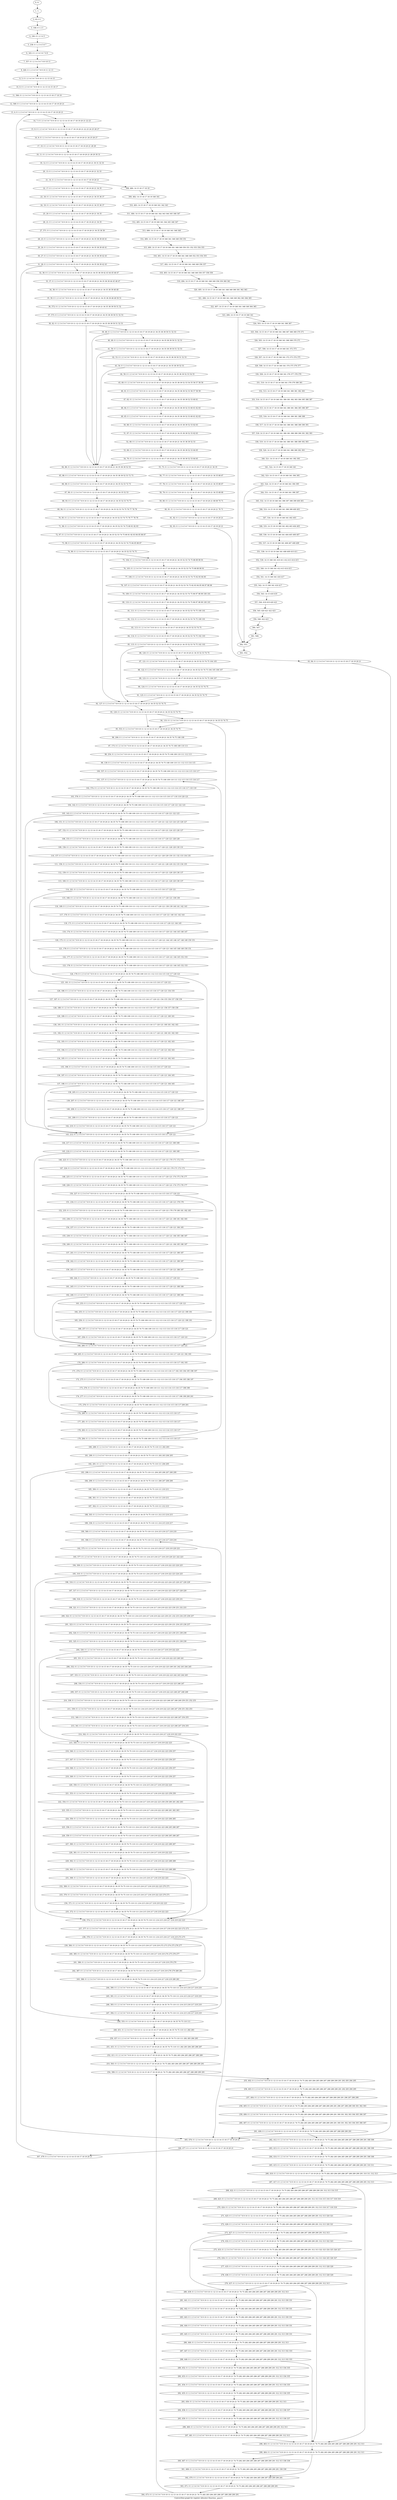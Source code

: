 digraph G {
graph [label="Control-flow-graph for register allocator (function _pass1)"]
0[label="0, 0: "];
1[label="1, 1: "];
2[label="2, 63: 0 1 "];
3[label="3, 108: 0 1 2 3 "];
4[label="4, 190: 0 1 2 3 4 5 "];
5[label="5, 238: 0 1 2 3 4 5 6 7 "];
6[label="6, 345: 0 1 2 3 4 5 6 7 8 9 "];
7[label="7, 357: 0 1 2 3 4 5 6 7 8 9 10 11 "];
8[label="8, 440: 0 1 2 3 4 5 6 7 8 9 10 11 12 13 "];
9[label="9, 5: 0 1 2 3 4 5 6 7 8 9 10 11 12 13 14 15 "];
10[label="10, 6: 0 1 2 3 4 5 6 7 8 9 10 11 12 13 14 15 16 17 "];
11[label="11, 566: 0 1 2 3 4 5 6 7 8 9 10 11 12 13 14 15 16 17 18 19 "];
12[label="12, 569: 0 1 2 3 4 5 6 7 8 9 10 11 12 13 14 15 16 17 18 19 20 21 "];
13[label="13, 4: 0 1 2 3 4 5 6 7 8 9 10 11 12 13 14 15 16 17 18 19 20 21 "];
14[label="14, 7: 0 1 2 3 4 5 6 7 8 9 10 11 12 13 14 15 16 17 18 19 20 21 22 23 "];
15[label="15, 8: 0 1 2 3 4 5 6 7 8 9 10 11 12 13 14 15 16 17 18 19 20 21 22 23 24 25 26 27 "];
16[label="16, 9: 0 1 2 3 4 5 6 7 8 9 10 11 12 13 14 15 16 17 18 19 20 21 24 25 26 27 "];
17[label="17, 10: 0 1 2 3 4 5 6 7 8 9 10 11 12 13 14 15 16 17 18 19 20 21 28 29 "];
18[label="18, 11: 0 1 2 3 4 5 6 7 8 9 10 11 12 13 14 15 16 17 18 19 20 21 28 29 30 31 "];
19[label="19, 12: 0 1 2 3 4 5 6 7 8 9 10 11 12 13 14 15 16 17 18 19 20 21 30 31 32 33 "];
20[label="20, 13: 0 1 2 3 4 5 6 7 8 9 10 11 12 13 14 15 16 17 18 19 20 21 32 33 "];
21[label="21, 14: 0 1 2 3 4 5 6 7 8 9 10 11 12 13 14 15 16 17 18 19 20 21 "];
22[label="22, 17: 0 1 2 3 4 5 6 7 8 9 10 11 12 13 14 15 16 17 18 19 20 21 34 35 "];
23[label="23, 18: 0 1 2 3 4 5 6 7 8 9 10 11 12 13 14 15 16 17 18 19 20 21 34 35 36 37 "];
24[label="24, 19: 0 1 2 3 4 5 6 7 8 9 10 11 12 13 14 15 16 17 18 19 20 21 34 35 36 37 "];
25[label="25, 20: 0 1 2 3 4 5 6 7 8 9 10 11 12 13 14 15 16 17 18 19 20 21 34 35 "];
26[label="26, 21: 0 1 2 3 4 5 6 7 8 9 10 11 12 13 14 15 16 17 18 19 20 21 34 35 "];
27[label="27, 571: 0 1 2 3 4 5 6 7 8 9 10 11 12 13 14 15 16 17 18 19 20 21 34 35 38 39 "];
28[label="28, 23: 0 1 2 3 4 5 6 7 8 9 10 11 12 13 14 15 16 17 18 19 20 21 34 35 38 39 40 41 "];
29[label="29, 24: 0 1 2 3 4 5 6 7 8 9 10 11 12 13 14 15 16 17 18 19 20 21 34 35 38 39 40 41 "];
30[label="30, 27: 0 1 2 3 4 5 6 7 8 9 10 11 12 13 14 15 16 17 18 19 20 21 34 35 38 39 42 43 "];
31[label="31, 28: 0 1 2 3 4 5 6 7 8 9 10 11 12 13 14 15 16 17 18 19 20 21 34 35 38 39 42 43 "];
32[label="32, 36: 0 1 2 3 4 5 6 7 8 9 10 11 12 13 14 15 16 17 18 19 20 21 34 35 38 39 42 43 44 45 46 47 "];
33[label="33, 37: 0 1 2 3 4 5 6 7 8 9 10 11 12 13 14 15 16 17 18 19 20 21 34 35 38 39 44 45 46 47 "];
34[label="34, 38: 0 1 2 3 4 5 6 7 8 9 10 11 12 13 14 15 16 17 18 19 20 21 34 35 38 39 48 49 "];
35[label="35, 39: 0 1 2 3 4 5 6 7 8 9 10 11 12 13 14 15 16 17 18 19 20 21 34 35 38 39 48 49 50 51 "];
36[label="36, 572: 0 1 2 3 4 5 6 7 8 9 10 11 12 13 14 15 16 17 18 19 20 21 34 35 38 39 50 51 52 "];
37[label="37, 573: 0 1 2 3 4 5 6 7 8 9 10 11 12 13 14 15 16 17 18 19 20 21 34 35 38 39 50 51 52 53 "];
38[label="38, 42: 0 1 2 3 4 5 6 7 8 9 10 11 12 13 14 15 16 17 18 19 20 21 34 35 38 39 50 51 52 53 "];
39[label="39, 46: 0 1 2 3 4 5 6 7 8 9 10 11 12 13 14 15 16 17 18 19 20 21 34 35 38 39 50 51 52 53 "];
40[label="40, 49: 0 1 2 3 4 5 6 7 8 9 10 11 12 13 14 15 16 17 18 19 20 21 34 35 38 39 50 51 52 53 "];
41[label="41, 50: 0 1 2 3 4 5 6 7 8 9 10 11 12 13 14 15 16 17 18 19 20 21 34 35 38 39 50 51 52 53 "];
42[label="42, 53: 0 1 2 3 4 5 6 7 8 9 10 11 12 13 14 15 16 17 18 19 20 21 34 35 38 39 50 51 52 53 "];
43[label="43, 54: 0 1 2 3 4 5 6 7 8 9 10 11 12 13 14 15 16 17 18 19 20 21 34 35 38 39 52 53 "];
44[label="44, 59: 0 1 2 3 4 5 6 7 8 9 10 11 12 13 14 15 16 17 18 19 20 21 34 35 38 39 52 53 54 55 "];
45[label="45, 60: 0 1 2 3 4 5 6 7 8 9 10 11 12 13 14 15 16 17 18 19 20 21 34 35 38 39 52 53 54 55 56 57 58 59 "];
46[label="46, 61: 0 1 2 3 4 5 6 7 8 9 10 11 12 13 14 15 16 17 18 19 20 21 34 35 38 39 52 53 56 57 58 59 "];
47[label="47, 62: 0 1 2 3 4 5 6 7 8 9 10 11 12 13 14 15 16 17 18 19 20 21 34 35 38 39 52 53 60 61 "];
48[label="48, 64: 0 1 2 3 4 5 6 7 8 9 10 11 12 13 14 15 16 17 18 19 20 21 34 35 38 39 52 53 60 61 62 63 "];
49[label="49, 65: 0 1 2 3 4 5 6 7 8 9 10 11 12 13 14 15 16 17 18 19 20 21 34 35 38 39 52 53 60 61 62 63 "];
50[label="50, 66: 0 1 2 3 4 5 6 7 8 9 10 11 12 13 14 15 16 17 18 19 20 21 34 35 38 39 52 53 62 63 "];
51[label="51, 67: 0 1 2 3 4 5 6 7 8 9 10 11 12 13 14 15 16 17 18 19 20 21 34 35 38 39 52 53 62 63 "];
52[label="52, 68: 0 1 2 3 4 5 6 7 8 9 10 11 12 13 14 15 16 17 18 19 20 21 34 35 38 39 52 53 "];
53[label="53, 69: 0 1 2 3 4 5 6 7 8 9 10 11 12 13 14 15 16 17 18 19 20 21 34 35 38 39 52 53 64 65 "];
54[label="54, 70: 0 1 2 3 4 5 6 7 8 9 10 11 12 13 14 15 16 17 18 19 20 21 34 35 38 39 52 53 64 65 "];
55[label="55, 75: 0 1 2 3 4 5 6 7 8 9 10 11 12 13 14 15 16 17 18 19 20 21 34 35 "];
56[label="56, 77: 0 1 2 3 4 5 6 7 8 9 10 11 12 13 14 15 16 17 18 19 20 21 34 35 66 67 "];
57[label="57, 78: 0 1 2 3 4 5 6 7 8 9 10 11 12 13 14 15 16 17 18 19 20 21 34 35 66 67 "];
58[label="58, 79: 0 1 2 3 4 5 6 7 8 9 10 11 12 13 14 15 16 17 18 19 20 21 34 35 68 69 "];
59[label="59, 80: 0 1 2 3 4 5 6 7 8 9 10 11 12 13 14 15 16 17 18 19 20 21 68 69 70 71 "];
60[label="60, 81: 0 1 2 3 4 5 6 7 8 9 10 11 12 13 14 15 16 17 18 19 20 21 70 71 "];
61[label="61, 82: 0 1 2 3 4 5 6 7 8 9 10 11 12 13 14 15 16 17 18 19 20 21 "];
62[label="62, 83: 0 1 2 3 4 5 6 7 8 9 10 11 12 13 14 15 16 17 18 19 20 21 "];
63[label="63, 84: 0 1 2 3 4 5 6 7 8 9 10 11 12 13 14 15 16 17 18 19 20 21 "];
64[label="64, 86: 0 1 2 3 4 5 6 7 8 9 10 11 12 13 14 15 16 17 18 19 20 21 34 35 38 39 52 53 "];
65[label="65, 88: 0 1 2 3 4 5 6 7 8 9 10 11 12 13 14 15 16 17 18 19 20 21 34 35 38 39 52 53 72 73 "];
66[label="66, 89: 0 1 2 3 4 5 6 7 8 9 10 11 12 13 14 15 16 17 18 19 20 21 34 35 52 53 72 73 "];
67[label="67, 90: 0 1 2 3 4 5 6 7 8 9 10 11 12 13 14 15 16 17 18 19 20 21 34 35 52 53 "];
68[label="68, 93: 0 1 2 3 4 5 6 7 8 9 10 11 12 13 14 15 16 17 18 19 20 21 34 35 52 53 74 75 "];
69[label="69, 94: 0 1 2 3 4 5 6 7 8 9 10 11 12 13 14 15 16 17 18 19 20 21 34 35 52 53 74 75 76 77 78 79 "];
70[label="70, 95: 0 1 2 3 4 5 6 7 8 9 10 11 12 13 14 15 16 17 18 19 20 21 34 35 52 53 74 75 76 77 78 79 "];
71[label="71, 96: 0 1 2 3 4 5 6 7 8 9 10 11 12 13 14 15 16 17 18 19 20 21 34 35 52 53 74 75 80 81 82 83 "];
72[label="72, 97: 0 1 2 3 4 5 6 7 8 9 10 11 12 13 14 15 16 17 18 19 20 21 34 35 52 53 74 75 80 81 82 83 84 85 86 87 "];
73[label="73, 98: 0 1 2 3 4 5 6 7 8 9 10 11 12 13 14 15 16 17 18 19 20 21 34 35 52 53 74 75 84 85 86 87 "];
74[label="74, 99: 0 1 2 3 4 5 6 7 8 9 10 11 12 13 14 15 16 17 18 19 20 21 34 35 52 53 74 75 "];
75[label="75, 104: 0 1 2 3 4 5 6 7 8 9 10 11 12 13 14 15 16 17 18 19 20 21 34 35 52 53 74 75 88 89 90 91 "];
76[label="76, 105: 0 1 2 3 4 5 6 7 8 9 10 11 12 13 14 15 16 17 18 19 20 21 34 35 52 53 74 75 88 89 90 91 "];
77[label="77, 106: 0 1 2 3 4 5 6 7 8 9 10 11 12 13 14 15 16 17 18 19 20 21 34 35 52 53 74 75 92 93 94 95 "];
78[label="78, 107: 0 1 2 3 4 5 6 7 8 9 10 11 12 13 14 15 16 17 18 19 20 21 34 35 52 53 74 75 92 93 94 95 96 97 98 99 "];
79[label="79, 109: 0 1 2 3 4 5 6 7 8 9 10 11 12 13 14 15 16 17 18 19 20 21 34 35 52 53 74 75 96 97 98 99 100 101 "];
80[label="80, 110: 0 1 2 3 4 5 6 7 8 9 10 11 12 13 14 15 16 17 18 19 20 21 34 35 52 53 74 75 96 97 98 99 100 101 "];
81[label="81, 111: 0 1 2 3 4 5 6 7 8 9 10 11 12 13 14 15 16 17 18 19 20 21 34 35 52 53 74 75 100 101 "];
82[label="82, 112: 0 1 2 3 4 5 6 7 8 9 10 11 12 13 14 15 16 17 18 19 20 21 34 35 52 53 74 75 100 101 "];
83[label="83, 113: 0 1 2 3 4 5 6 7 8 9 10 11 12 13 14 15 16 17 18 19 20 21 34 35 52 53 74 75 "];
84[label="84, 114: 0 1 2 3 4 5 6 7 8 9 10 11 12 13 14 15 16 17 18 19 20 21 34 35 52 53 74 75 102 103 "];
85[label="85, 115: 0 1 2 3 4 5 6 7 8 9 10 11 12 13 14 15 16 17 18 19 20 21 34 35 52 53 74 75 102 103 "];
86[label="86, 120: 0 1 2 3 4 5 6 7 8 9 10 11 12 13 14 15 16 17 18 19 20 21 34 35 52 53 74 75 "];
87[label="87, 121: 0 1 2 3 4 5 6 7 8 9 10 11 12 13 14 15 16 17 18 19 20 21 34 35 52 53 74 75 104 105 "];
88[label="88, 122: 0 1 2 3 4 5 6 7 8 9 10 11 12 13 14 15 16 17 18 19 20 21 34 35 52 53 74 75 104 105 106 107 "];
89[label="89, 123: 0 1 2 3 4 5 6 7 8 9 10 11 12 13 14 15 16 17 18 19 20 21 34 35 52 53 74 75 106 107 "];
90[label="90, 124: 0 1 2 3 4 5 6 7 8 9 10 11 12 13 14 15 16 17 18 19 20 21 34 35 52 53 74 75 "];
91[label="91, 125: 0 1 2 3 4 5 6 7 8 9 10 11 12 13 14 15 16 17 18 19 20 21 34 35 52 53 74 75 "];
92[label="92, 127: 0 1 2 3 4 5 6 7 8 9 10 11 12 13 14 15 16 17 18 19 20 21 34 35 52 53 74 75 "];
93[label="93, 129: 0 1 2 3 4 5 6 7 8 9 10 11 12 13 14 15 16 17 18 19 20 21 34 35 52 53 74 75 "];
94[label="94, 133: 0 1 2 3 4 5 6 7 8 9 10 11 12 13 14 15 16 17 18 19 20 21 34 35 53 74 75 "];
95[label="95, 553: 0 1 2 3 4 5 6 7 8 9 10 11 12 13 14 15 16 17 18 19 20 21 34 35 74 75 "];
96[label="96, 206: 0 1 2 3 4 5 6 7 8 9 10 11 12 13 14 15 16 17 18 19 20 21 34 35 74 75 108 109 "];
97[label="97, 173: 0 1 2 3 4 5 6 7 8 9 10 11 12 13 14 15 16 17 18 19 20 21 34 35 74 75 108 109 110 111 "];
98[label="98, 254: 0 1 2 3 4 5 6 7 8 9 10 11 12 13 14 15 16 17 18 19 20 21 34 35 74 75 108 109 110 111 112 113 "];
99[label="99, 139: 0 1 2 3 4 5 6 7 8 9 10 11 12 13 14 15 16 17 18 19 20 21 34 35 74 75 108 109 110 111 112 113 114 115 "];
100[label="100, 557: 0 1 2 3 4 5 6 7 8 9 10 11 12 13 14 15 16 17 18 19 20 21 34 35 74 75 108 109 110 111 112 113 114 115 116 117 "];
101[label="101, 137: 0 1 2 3 4 5 6 7 8 9 10 11 12 13 14 15 16 17 18 19 20 21 34 35 74 75 108 109 110 111 112 113 114 115 116 117 "];
102[label="102, 574: 0 1 2 3 4 5 6 7 8 9 10 11 12 13 14 15 16 17 18 19 20 21 34 35 74 75 108 109 110 111 112 113 114 115 116 117 118 119 "];
103[label="103, 576: 0 1 2 3 4 5 6 7 8 9 10 11 12 13 14 15 16 17 18 19 20 21 34 35 74 75 108 109 110 111 112 113 114 115 116 117 118 119 120 121 "];
104[label="104, 142: 0 1 2 3 4 5 6 7 8 9 10 11 12 13 14 15 16 17 18 19 20 21 34 35 74 75 108 109 110 111 112 113 114 115 116 117 120 121 122 123 "];
105[label="105, 143: 0 1 2 3 4 5 6 7 8 9 10 11 12 13 14 15 16 17 18 19 20 21 34 35 74 75 108 109 110 111 112 113 114 115 116 117 120 121 122 123 "];
106[label="106, 151: 0 1 2 3 4 5 6 7 8 9 10 11 12 13 14 15 16 17 18 19 20 21 34 35 74 75 108 109 110 111 112 113 114 115 116 117 120 121 122 123 124 125 126 127 "];
107[label="107, 152: 0 1 2 3 4 5 6 7 8 9 10 11 12 13 14 15 16 17 18 19 20 21 34 35 74 75 108 109 110 111 112 113 114 115 116 117 120 121 124 125 126 127 "];
108[label="108, 153: 0 1 2 3 4 5 6 7 8 9 10 11 12 13 14 15 16 17 18 19 20 21 34 35 74 75 108 109 110 111 112 113 114 115 116 117 120 121 128 129 "];
109[label="109, 156: 0 1 2 3 4 5 6 7 8 9 10 11 12 13 14 15 16 17 18 19 20 21 34 35 74 75 108 109 110 111 112 113 114 115 116 117 120 121 128 129 130 131 "];
110[label="110, 157: 0 1 2 3 4 5 6 7 8 9 10 11 12 13 14 15 16 17 18 19 20 21 34 35 74 75 108 109 110 111 112 113 114 115 116 117 120 121 128 129 130 131 132 133 134 135 "];
111[label="111, 158: 0 1 2 3 4 5 6 7 8 9 10 11 12 13 14 15 16 17 18 19 20 21 34 35 74 75 108 109 110 111 112 113 114 115 116 117 120 121 128 129 132 133 134 135 "];
112[label="112, 159: 0 1 2 3 4 5 6 7 8 9 10 11 12 13 14 15 16 17 18 19 20 21 34 35 74 75 108 109 110 111 112 113 114 115 116 117 120 121 128 129 136 137 "];
113[label="113, 160: 0 1 2 3 4 5 6 7 8 9 10 11 12 13 14 15 16 17 18 19 20 21 34 35 74 75 108 109 110 111 112 113 114 115 116 117 120 121 128 129 136 137 "];
114[label="114, 161: 0 1 2 3 4 5 6 7 8 9 10 11 12 13 14 15 16 17 18 19 20 21 34 35 74 75 108 109 110 111 112 113 114 115 116 117 120 121 "];
115[label="115, 168: 0 1 2 3 4 5 6 7 8 9 10 11 12 13 14 15 16 17 18 19 20 21 34 35 74 75 108 109 110 111 112 113 114 115 116 117 120 121 138 139 "];
116[label="116, 169: 0 1 2 3 4 5 6 7 8 9 10 11 12 13 14 15 16 17 18 19 20 21 34 35 74 75 108 109 110 111 112 113 114 115 116 117 120 121 138 139 140 141 142 143 "];
117[label="117, 170: 0 1 2 3 4 5 6 7 8 9 10 11 12 13 14 15 16 17 18 19 20 21 34 35 74 75 108 109 110 111 112 113 114 115 116 117 120 121 140 141 142 143 "];
118[label="118, 171: 0 1 2 3 4 5 6 7 8 9 10 11 12 13 14 15 16 17 18 19 20 21 34 35 74 75 108 109 110 111 112 113 114 115 116 117 120 121 144 145 "];
119[label="119, 174: 0 1 2 3 4 5 6 7 8 9 10 11 12 13 14 15 16 17 18 19 20 21 34 35 74 75 108 109 110 111 112 113 114 115 116 117 120 121 144 145 146 147 "];
120[label="120, 175: 0 1 2 3 4 5 6 7 8 9 10 11 12 13 14 15 16 17 18 19 20 21 34 35 74 75 108 109 110 111 112 113 114 115 116 117 120 121 144 145 146 147 148 149 150 151 "];
121[label="121, 176: 0 1 2 3 4 5 6 7 8 9 10 11 12 13 14 15 16 17 18 19 20 21 34 35 74 75 108 109 110 111 112 113 114 115 116 117 120 121 144 145 148 149 150 151 "];
122[label="122, 177: 0 1 2 3 4 5 6 7 8 9 10 11 12 13 14 15 16 17 18 19 20 21 34 35 74 75 108 109 110 111 112 113 114 115 116 117 120 121 144 145 152 153 "];
123[label="123, 178: 0 1 2 3 4 5 6 7 8 9 10 11 12 13 14 15 16 17 18 19 20 21 34 35 74 75 108 109 110 111 112 113 114 115 116 117 120 121 144 145 152 153 "];
124[label="124, 179: 0 1 2 3 4 5 6 7 8 9 10 11 12 13 14 15 16 17 18 19 20 21 34 35 74 75 108 109 110 111 112 113 114 115 116 117 120 121 "];
125[label="125, 181: 0 1 2 3 4 5 6 7 8 9 10 11 12 13 14 15 16 17 18 19 20 21 34 35 74 75 108 109 110 111 112 113 114 115 116 117 120 121 "];
126[label="126, 186: 0 1 2 3 4 5 6 7 8 9 10 11 12 13 14 15 16 17 18 19 20 21 34 35 74 75 108 109 110 111 112 113 114 115 116 117 120 121 154 155 "];
127[label="127, 187: 0 1 2 3 4 5 6 7 8 9 10 11 12 13 14 15 16 17 18 19 20 21 34 35 74 75 108 109 110 111 112 113 114 115 116 117 120 121 154 155 156 157 158 159 "];
128[label="128, 188: 0 1 2 3 4 5 6 7 8 9 10 11 12 13 14 15 16 17 18 19 20 21 34 35 74 75 108 109 110 111 112 113 114 115 116 117 120 121 156 157 158 159 "];
129[label="129, 189: 0 1 2 3 4 5 6 7 8 9 10 11 12 13 14 15 16 17 18 19 20 21 34 35 74 75 108 109 110 111 112 113 114 115 116 117 120 121 160 161 "];
130[label="130, 191: 0 1 2 3 4 5 6 7 8 9 10 11 12 13 14 15 16 17 18 19 20 21 34 35 74 75 108 109 110 111 112 113 114 115 116 117 120 121 160 161 162 163 "];
131[label="131, 192: 0 1 2 3 4 5 6 7 8 9 10 11 12 13 14 15 16 17 18 19 20 21 34 35 74 75 108 109 110 111 112 113 114 115 116 117 120 121 160 161 162 163 "];
132[label="132, 193: 0 1 2 3 4 5 6 7 8 9 10 11 12 13 14 15 16 17 18 19 20 21 34 35 74 75 108 109 110 111 112 113 114 115 116 117 120 121 162 163 "];
133[label="133, 194: 0 1 2 3 4 5 6 7 8 9 10 11 12 13 14 15 16 17 18 19 20 21 34 35 74 75 108 109 110 111 112 113 114 115 116 117 120 121 162 163 "];
134[label="134, 195: 0 1 2 3 4 5 6 7 8 9 10 11 12 13 14 15 16 17 18 19 20 21 34 35 74 75 108 109 110 111 112 113 114 115 116 117 120 121 162 163 "];
135[label="135, 196: 0 1 2 3 4 5 6 7 8 9 10 11 12 13 14 15 16 17 18 19 20 21 34 35 74 75 108 109 110 111 112 113 114 115 116 117 120 121 "];
136[label="136, 197: 0 1 2 3 4 5 6 7 8 9 10 11 12 13 14 15 16 17 18 19 20 21 34 35 74 75 108 109 110 111 112 113 114 115 116 117 120 121 164 165 "];
137[label="137, 198: 0 1 2 3 4 5 6 7 8 9 10 11 12 13 14 15 16 17 18 19 20 21 34 35 74 75 108 109 110 111 112 113 114 115 116 117 120 121 164 165 "];
138[label="138, 205: 0 1 2 3 4 5 6 7 8 9 10 11 12 13 14 15 16 17 18 19 20 21 34 35 74 75 108 109 110 111 112 113 114 115 116 117 120 121 "];
139[label="139, 207: 0 1 2 3 4 5 6 7 8 9 10 11 12 13 14 15 16 17 18 19 20 21 34 35 74 75 108 109 110 111 112 113 114 115 116 117 120 121 166 167 "];
140[label="140, 208: 0 1 2 3 4 5 6 7 8 9 10 11 12 13 14 15 16 17 18 19 20 21 34 35 74 75 108 109 110 111 112 113 114 115 116 117 120 121 166 167 "];
141[label="141, 209: 0 1 2 3 4 5 6 7 8 9 10 11 12 13 14 15 16 17 18 19 20 21 34 35 74 75 108 109 110 111 112 113 114 115 116 117 120 121 "];
142[label="142, 210: 0 1 2 3 4 5 6 7 8 9 10 11 12 13 14 15 16 17 18 19 20 21 34 35 74 75 108 109 110 111 112 113 114 115 116 117 120 121 "];
143[label="143, 212: 0 1 2 3 4 5 6 7 8 9 10 11 12 13 14 15 16 17 18 19 20 21 34 35 74 75 108 109 110 111 112 113 114 115 116 117 120 121 "];
144[label="144, 217: 0 1 2 3 4 5 6 7 8 9 10 11 12 13 14 15 16 17 18 19 20 21 34 35 74 75 108 109 110 111 112 113 114 115 116 117 120 121 168 169 "];
145[label="145, 218: 0 1 2 3 4 5 6 7 8 9 10 11 12 13 14 15 16 17 18 19 20 21 34 35 74 75 108 109 110 111 112 113 114 115 116 117 120 121 168 169 "];
146[label="146, 223: 0 1 2 3 4 5 6 7 8 9 10 11 12 13 14 15 16 17 18 19 20 21 34 35 74 75 108 109 110 111 112 113 114 115 116 117 120 121 170 171 172 173 "];
147[label="147, 224: 0 1 2 3 4 5 6 7 8 9 10 11 12 13 14 15 16 17 18 19 20 21 34 35 74 75 108 109 110 111 112 113 114 115 116 117 120 121 170 171 172 173 "];
148[label="148, 225: 0 1 2 3 4 5 6 7 8 9 10 11 12 13 14 15 16 17 18 19 20 21 34 35 74 75 108 109 110 111 112 113 114 115 116 117 120 121 174 175 176 177 "];
149[label="149, 226: 0 1 2 3 4 5 6 7 8 9 10 11 12 13 14 15 16 17 18 19 20 21 34 35 74 75 108 109 110 111 112 113 114 115 116 117 120 121 174 175 176 177 "];
150[label="150, 227: 0 1 2 3 4 5 6 7 8 9 10 11 12 13 14 15 16 17 18 19 20 21 34 35 74 75 108 109 110 111 112 113 114 115 116 117 120 121 "];
151[label="151, 234: 0 1 2 3 4 5 6 7 8 9 10 11 12 13 14 15 16 17 18 19 20 21 34 35 74 75 108 109 110 111 112 113 114 115 116 117 120 121 178 179 "];
152[label="152, 235: 0 1 2 3 4 5 6 7 8 9 10 11 12 13 14 15 16 17 18 19 20 21 34 35 74 75 108 109 110 111 112 113 114 115 116 117 120 121 178 179 180 181 182 183 "];
153[label="153, 236: 0 1 2 3 4 5 6 7 8 9 10 11 12 13 14 15 16 17 18 19 20 21 34 35 74 75 108 109 110 111 112 113 114 115 116 117 120 121 180 181 182 183 "];
154[label="154, 237: 0 1 2 3 4 5 6 7 8 9 10 11 12 13 14 15 16 17 18 19 20 21 34 35 74 75 108 109 110 111 112 113 114 115 116 117 120 121 184 185 "];
155[label="155, 239: 0 1 2 3 4 5 6 7 8 9 10 11 12 13 14 15 16 17 18 19 20 21 34 35 74 75 108 109 110 111 112 113 114 115 116 117 120 121 184 185 186 187 "];
156[label="156, 240: 0 1 2 3 4 5 6 7 8 9 10 11 12 13 14 15 16 17 18 19 20 21 34 35 74 75 108 109 110 111 112 113 114 115 116 117 120 121 184 185 186 187 "];
157[label="157, 241: 0 1 2 3 4 5 6 7 8 9 10 11 12 13 14 15 16 17 18 19 20 21 34 35 74 75 108 109 110 111 112 113 114 115 116 117 120 121 186 187 "];
158[label="158, 242: 0 1 2 3 4 5 6 7 8 9 10 11 12 13 14 15 16 17 18 19 20 21 34 35 74 75 108 109 110 111 112 113 114 115 116 117 120 121 186 187 "];
159[label="159, 243: 0 1 2 3 4 5 6 7 8 9 10 11 12 13 14 15 16 17 18 19 20 21 34 35 74 75 108 109 110 111 112 113 114 115 116 117 120 121 186 187 "];
160[label="160, 244: 0 1 2 3 4 5 6 7 8 9 10 11 12 13 14 15 16 17 18 19 20 21 34 35 74 75 108 109 110 111 112 113 114 115 116 117 120 121 "];
161[label="161, 245: 0 1 2 3 4 5 6 7 8 9 10 11 12 13 14 15 16 17 18 19 20 21 34 35 74 75 108 109 110 111 112 113 114 115 116 117 120 121 188 189 "];
162[label="162, 246: 0 1 2 3 4 5 6 7 8 9 10 11 12 13 14 15 16 17 18 19 20 21 34 35 74 75 108 109 110 111 112 113 114 115 116 117 120 121 188 189 "];
163[label="163, 253: 0 1 2 3 4 5 6 7 8 9 10 11 12 13 14 15 16 17 18 19 20 21 34 35 74 75 108 109 110 111 112 113 114 115 116 117 120 121 "];
164[label="164, 255: 0 1 2 3 4 5 6 7 8 9 10 11 12 13 14 15 16 17 18 19 20 21 34 35 74 75 108 109 110 111 112 113 114 115 116 117 120 121 190 191 "];
165[label="165, 256: 0 1 2 3 4 5 6 7 8 9 10 11 12 13 14 15 16 17 18 19 20 21 34 35 74 75 108 109 110 111 112 113 114 115 116 117 120 121 190 191 "];
166[label="166, 257: 0 1 2 3 4 5 6 7 8 9 10 11 12 13 14 15 16 17 18 19 20 21 34 35 74 75 108 109 110 111 112 113 114 115 116 117 120 121 "];
167[label="167, 258: 0 1 2 3 4 5 6 7 8 9 10 11 12 13 14 15 16 17 18 19 20 21 34 35 74 75 108 109 110 111 112 113 114 115 116 117 120 121 "];
168[label="168, 260: 0 1 2 3 4 5 6 7 8 9 10 11 12 13 14 15 16 17 18 19 20 21 34 35 74 75 108 109 110 111 112 113 114 115 116 117 120 121 "];
169[label="169, 265: 0 1 2 3 4 5 6 7 8 9 10 11 12 13 14 15 16 17 18 19 20 21 34 35 74 75 108 109 110 111 112 113 114 115 116 117 120 121 192 193 "];
170[label="170, 266: 0 1 2 3 4 5 6 7 8 9 10 11 12 13 14 15 16 17 18 19 20 21 34 35 74 75 108 109 110 111 112 113 114 115 116 117 192 193 "];
171[label="171, 274: 0 1 2 3 4 5 6 7 8 9 10 11 12 13 14 15 16 17 18 19 20 21 34 35 74 75 108 109 110 111 112 113 114 115 116 117 192 193 194 195 196 197 "];
172[label="172, 275: 0 1 2 3 4 5 6 7 8 9 10 11 12 13 14 15 16 17 18 19 20 21 34 35 74 75 108 109 110 111 112 113 114 115 116 117 194 195 196 197 "];
173[label="173, 276: 0 1 2 3 4 5 6 7 8 9 10 11 12 13 14 15 16 17 18 19 20 21 34 35 74 75 108 109 110 111 112 113 114 115 116 117 198 199 "];
174[label="174, 277: 0 1 2 3 4 5 6 7 8 9 10 11 12 13 14 15 16 17 18 19 20 21 34 35 74 75 108 109 110 111 112 113 114 115 116 117 198 199 200 201 "];
175[label="175, 278: 0 1 2 3 4 5 6 7 8 9 10 11 12 13 14 15 16 17 18 19 20 21 34 35 74 75 108 109 110 111 112 113 114 115 116 117 200 201 "];
176[label="176, 280: 0 1 2 3 4 5 6 7 8 9 10 11 12 13 14 15 16 17 18 19 20 21 34 35 74 75 108 109 110 111 112 113 114 115 116 117 "];
177[label="177, 281: 0 1 2 3 4 5 6 7 8 9 10 11 12 13 14 15 16 17 18 19 20 21 34 35 74 75 108 109 110 111 112 113 114 115 116 117 "];
178[label="178, 283: 0 1 2 3 4 5 6 7 8 9 10 11 12 13 14 15 16 17 18 19 20 21 34 35 74 75 108 109 110 111 112 113 114 115 116 117 "];
179[label="179, 284: 0 1 2 3 4 5 6 7 8 9 10 11 12 13 14 15 16 17 18 19 20 21 34 35 74 75 108 109 110 111 112 113 114 115 116 117 "];
180[label="180, 289: 0 1 2 3 4 5 6 7 8 9 10 11 12 13 14 15 16 17 18 19 20 21 34 35 74 75 110 111 202 203 "];
181[label="181, 290: 0 1 2 3 4 5 6 7 8 9 10 11 12 13 14 15 16 17 18 19 20 21 34 35 74 75 110 111 202 203 204 205 "];
182[label="182, 291: 0 1 2 3 4 5 6 7 8 9 10 11 12 13 14 15 16 17 18 19 20 21 34 35 74 75 110 111 204 205 "];
183[label="183, 298: 0 1 2 3 4 5 6 7 8 9 10 11 12 13 14 15 16 17 18 19 20 21 34 35 74 75 110 111 204 205 206 207 208 209 "];
184[label="184, 299: 0 1 2 3 4 5 6 7 8 9 10 11 12 13 14 15 16 17 18 19 20 21 34 35 74 75 110 111 206 207 208 209 "];
185[label="185, 300: 0 1 2 3 4 5 6 7 8 9 10 11 12 13 14 15 16 17 18 19 20 21 34 35 74 75 110 111 210 211 "];
186[label="186, 301: 0 1 2 3 4 5 6 7 8 9 10 11 12 13 14 15 16 17 18 19 20 21 34 35 74 75 110 111 210 211 "];
187[label="187, 302: 0 1 2 3 4 5 6 7 8 9 10 11 12 13 14 15 16 17 18 19 20 21 34 35 74 75 110 111 212 213 "];
188[label="188, 303: 0 1 2 3 4 5 6 7 8 9 10 11 12 13 14 15 16 17 18 19 20 21 34 35 74 75 110 111 212 213 214 215 "];
189[label="189, 336: 0 1 2 3 4 5 6 7 8 9 10 11 12 13 14 15 16 17 18 19 20 21 34 35 74 75 110 111 214 215 216 217 "];
190[label="190, 560: 0 1 2 3 4 5 6 7 8 9 10 11 12 13 14 15 16 17 18 19 20 21 34 35 74 75 110 111 214 215 216 217 218 219 "];
191[label="191, 306: 0 1 2 3 4 5 6 7 8 9 10 11 12 13 14 15 16 17 18 19 20 21 34 35 74 75 110 111 214 215 216 217 218 219 "];
192[label="192, 575: 0 1 2 3 4 5 6 7 8 9 10 11 12 13 14 15 16 17 18 19 20 21 34 35 74 75 110 111 214 215 216 217 218 219 220 221 "];
193[label="193, 577: 0 1 2 3 4 5 6 7 8 9 10 11 12 13 14 15 16 17 18 19 20 21 34 35 74 75 110 111 214 215 216 217 218 219 220 221 222 223 "];
194[label="194, 309: 0 1 2 3 4 5 6 7 8 9 10 11 12 13 14 15 16 17 18 19 20 21 34 35 74 75 110 111 214 215 216 217 218 219 222 223 224 225 "];
195[label="195, 310: 0 1 2 3 4 5 6 7 8 9 10 11 12 13 14 15 16 17 18 19 20 21 34 35 74 75 110 111 214 215 216 217 218 219 222 223 224 225 "];
196[label="196, 316: 0 1 2 3 4 5 6 7 8 9 10 11 12 13 14 15 16 17 18 19 20 21 34 35 74 75 110 111 214 215 216 217 218 219 222 223 224 225 226 227 228 229 "];
197[label="197, 317: 0 1 2 3 4 5 6 7 8 9 10 11 12 13 14 15 16 17 18 19 20 21 34 35 74 75 110 111 214 215 216 217 218 219 222 223 226 227 228 229 "];
198[label="198, 318: 0 1 2 3 4 5 6 7 8 9 10 11 12 13 14 15 16 17 18 19 20 21 34 35 74 75 110 111 214 215 216 217 218 219 222 223 230 231 "];
199[label="199, 321: 0 1 2 3 4 5 6 7 8 9 10 11 12 13 14 15 16 17 18 19 20 21 34 35 74 75 110 111 214 215 216 217 218 219 222 223 230 231 232 233 "];
200[label="200, 322: 0 1 2 3 4 5 6 7 8 9 10 11 12 13 14 15 16 17 18 19 20 21 34 35 74 75 110 111 214 215 216 217 218 219 222 223 230 231 232 233 234 235 236 237 "];
201[label="201, 323: 0 1 2 3 4 5 6 7 8 9 10 11 12 13 14 15 16 17 18 19 20 21 34 35 74 75 110 111 214 215 216 217 218 219 222 223 230 231 234 235 236 237 "];
202[label="202, 324: 0 1 2 3 4 5 6 7 8 9 10 11 12 13 14 15 16 17 18 19 20 21 34 35 74 75 110 111 214 215 216 217 218 219 222 223 230 231 238 239 "];
203[label="203, 325: 0 1 2 3 4 5 6 7 8 9 10 11 12 13 14 15 16 17 18 19 20 21 34 35 74 75 110 111 214 215 216 217 218 219 222 223 230 231 238 239 "];
204[label="204, 326: 0 1 2 3 4 5 6 7 8 9 10 11 12 13 14 15 16 17 18 19 20 21 34 35 74 75 110 111 214 215 216 217 218 219 222 223 "];
205[label="205, 331: 0 1 2 3 4 5 6 7 8 9 10 11 12 13 14 15 16 17 18 19 20 21 34 35 74 75 110 111 214 215 216 217 218 219 222 223 240 241 "];
206[label="206, 332: 0 1 2 3 4 5 6 7 8 9 10 11 12 13 14 15 16 17 18 19 20 21 34 35 74 75 110 111 214 215 216 217 218 219 222 223 240 241 242 243 244 245 "];
207[label="207, 333: 0 1 2 3 4 5 6 7 8 9 10 11 12 13 14 15 16 17 18 19 20 21 34 35 74 75 110 111 214 215 216 217 218 219 222 223 242 243 244 245 "];
208[label="208, 334: 0 1 2 3 4 5 6 7 8 9 10 11 12 13 14 15 16 17 18 19 20 21 34 35 74 75 110 111 214 215 216 217 218 219 222 223 246 247 "];
209[label="209, 337: 0 1 2 3 4 5 6 7 8 9 10 11 12 13 14 15 16 17 18 19 20 21 34 35 74 75 110 111 214 215 216 217 218 219 222 223 246 247 248 249 "];
210[label="210, 338: 0 1 2 3 4 5 6 7 8 9 10 11 12 13 14 15 16 17 18 19 20 21 34 35 74 75 110 111 214 215 216 217 218 219 222 223 246 247 248 249 250 251 252 253 "];
211[label="211, 339: 0 1 2 3 4 5 6 7 8 9 10 11 12 13 14 15 16 17 18 19 20 21 34 35 74 75 110 111 214 215 216 217 218 219 222 223 246 247 250 251 252 253 "];
212[label="212, 340: 0 1 2 3 4 5 6 7 8 9 10 11 12 13 14 15 16 17 18 19 20 21 34 35 74 75 110 111 214 215 216 217 218 219 222 223 246 247 254 255 "];
213[label="213, 341: 0 1 2 3 4 5 6 7 8 9 10 11 12 13 14 15 16 17 18 19 20 21 34 35 74 75 110 111 214 215 216 217 218 219 222 223 246 247 254 255 "];
214[label="214, 342: 0 1 2 3 4 5 6 7 8 9 10 11 12 13 14 15 16 17 18 19 20 21 34 35 74 75 110 111 214 215 216 217 218 219 222 223 "];
215[label="215, 344: 0 1 2 3 4 5 6 7 8 9 10 11 12 13 14 15 16 17 18 19 20 21 34 35 74 75 110 111 214 215 216 217 218 219 222 223 "];
216[label="216, 346: 0 1 2 3 4 5 6 7 8 9 10 11 12 13 14 15 16 17 18 19 20 21 34 35 74 75 110 111 214 215 216 217 218 219 222 223 256 257 "];
217[label="217, 347: 0 1 2 3 4 5 6 7 8 9 10 11 12 13 14 15 16 17 18 19 20 21 34 35 74 75 110 111 214 215 216 217 218 219 222 223 256 257 "];
218[label="218, 348: 0 1 2 3 4 5 6 7 8 9 10 11 12 13 14 15 16 17 18 19 20 21 34 35 74 75 110 111 214 215 216 217 218 219 222 223 256 257 "];
219[label="219, 349: 0 1 2 3 4 5 6 7 8 9 10 11 12 13 14 15 16 17 18 19 20 21 34 35 74 75 110 111 214 215 216 217 218 219 222 223 256 257 "];
220[label="220, 350: 0 1 2 3 4 5 6 7 8 9 10 11 12 13 14 15 16 17 18 19 20 21 34 35 74 75 110 111 214 215 216 217 218 219 222 223 "];
221[label="221, 353: 0 1 2 3 4 5 6 7 8 9 10 11 12 13 14 15 16 17 18 19 20 21 34 35 74 75 110 111 214 215 216 217 218 219 222 223 258 259 "];
222[label="222, 354: 0 1 2 3 4 5 6 7 8 9 10 11 12 13 14 15 16 17 18 19 20 21 34 35 74 75 110 111 214 215 216 217 218 219 222 223 258 259 260 261 262 263 "];
223[label="223, 355: 0 1 2 3 4 5 6 7 8 9 10 11 12 13 14 15 16 17 18 19 20 21 34 35 74 75 110 111 214 215 216 217 218 219 222 223 260 261 262 263 "];
224[label="224, 356: 0 1 2 3 4 5 6 7 8 9 10 11 12 13 14 15 16 17 18 19 20 21 34 35 74 75 110 111 214 215 216 217 218 219 222 223 264 265 "];
225[label="225, 358: 0 1 2 3 4 5 6 7 8 9 10 11 12 13 14 15 16 17 18 19 20 21 34 35 74 75 110 111 214 215 216 217 218 219 222 223 264 265 266 267 "];
226[label="226, 359: 0 1 2 3 4 5 6 7 8 9 10 11 12 13 14 15 16 17 18 19 20 21 34 35 74 75 110 111 214 215 216 217 218 219 222 223 264 265 266 267 "];
227[label="227, 360: 0 1 2 3 4 5 6 7 8 9 10 11 12 13 14 15 16 17 18 19 20 21 34 35 74 75 110 111 214 215 216 217 218 219 222 223 266 267 "];
228[label="228, 361: 0 1 2 3 4 5 6 7 8 9 10 11 12 13 14 15 16 17 18 19 20 21 34 35 74 75 110 111 214 215 216 217 218 219 222 223 "];
229[label="229, 362: 0 1 2 3 4 5 6 7 8 9 10 11 12 13 14 15 16 17 18 19 20 21 34 35 74 75 110 111 214 215 216 217 218 219 222 223 268 269 "];
230[label="230, 363: 0 1 2 3 4 5 6 7 8 9 10 11 12 13 14 15 16 17 18 19 20 21 34 35 74 75 110 111 214 215 216 217 218 219 222 223 268 269 "];
231[label="231, 368: 0 1 2 3 4 5 6 7 8 9 10 11 12 13 14 15 16 17 18 19 20 21 34 35 74 75 110 111 214 215 216 217 218 219 222 223 "];
232[label="232, 369: 0 1 2 3 4 5 6 7 8 9 10 11 12 13 14 15 16 17 18 19 20 21 34 35 74 75 110 111 214 215 216 217 218 219 222 223 270 271 "];
233[label="233, 370: 0 1 2 3 4 5 6 7 8 9 10 11 12 13 14 15 16 17 18 19 20 21 34 35 74 75 110 111 214 215 216 217 218 219 222 223 270 271 "];
234[label="234, 371: 0 1 2 3 4 5 6 7 8 9 10 11 12 13 14 15 16 17 18 19 20 21 34 35 74 75 110 111 214 215 216 217 218 219 222 223 "];
235[label="235, 372: 0 1 2 3 4 5 6 7 8 9 10 11 12 13 14 15 16 17 18 19 20 21 34 35 74 75 110 111 214 215 216 217 218 219 222 223 "];
236[label="236, 374: 0 1 2 3 4 5 6 7 8 9 10 11 12 13 14 15 16 17 18 19 20 21 34 35 74 75 110 111 214 215 216 217 218 219 222 223 "];
237[label="237, 377: 0 1 2 3 4 5 6 7 8 9 10 11 12 13 14 15 16 17 18 19 20 21 34 35 74 75 110 111 214 215 216 217 218 219 222 223 272 273 "];
238[label="238, 378: 0 1 2 3 4 5 6 7 8 9 10 11 12 13 14 15 16 17 18 19 20 21 34 35 74 75 110 111 214 215 216 217 218 219 272 273 "];
239[label="239, 384: 0 1 2 3 4 5 6 7 8 9 10 11 12 13 14 15 16 17 18 19 20 21 34 35 74 75 110 111 214 215 216 217 218 219 272 273 274 275 276 277 "];
240[label="240, 385: 0 1 2 3 4 5 6 7 8 9 10 11 12 13 14 15 16 17 18 19 20 21 34 35 74 75 110 111 214 215 216 217 218 219 274 275 276 277 "];
241[label="241, 386: 0 1 2 3 4 5 6 7 8 9 10 11 12 13 14 15 16 17 18 19 20 21 34 35 74 75 110 111 214 215 216 217 218 219 278 279 "];
242[label="242, 387: 0 1 2 3 4 5 6 7 8 9 10 11 12 13 14 15 16 17 18 19 20 21 34 35 74 75 110 111 214 215 216 217 218 219 278 279 280 281 "];
243[label="243, 388: 0 1 2 3 4 5 6 7 8 9 10 11 12 13 14 15 16 17 18 19 20 21 34 35 74 75 110 111 214 215 216 217 218 219 280 281 "];
244[label="244, 390: 0 1 2 3 4 5 6 7 8 9 10 11 12 13 14 15 16 17 18 19 20 21 34 35 74 75 110 111 214 215 216 217 218 219 "];
245[label="245, 391: 0 1 2 3 4 5 6 7 8 9 10 11 12 13 14 15 16 17 18 19 20 21 34 35 74 75 110 111 214 215 216 217 218 219 "];
246[label="246, 393: 0 1 2 3 4 5 6 7 8 9 10 11 12 13 14 15 16 17 18 19 20 21 34 35 74 75 110 111 214 215 216 217 218 219 "];
247[label="247, 394: 0 1 2 3 4 5 6 7 8 9 10 11 12 13 14 15 16 17 18 19 20 21 34 35 74 75 110 111 214 215 216 217 218 219 "];
248[label="248, 555: 0 1 2 3 4 5 6 7 8 9 10 11 12 13 14 15 16 17 18 19 20 21 34 35 74 75 110 111 "];
249[label="249, 451: 0 1 2 3 4 5 6 7 8 9 10 11 12 13 14 15 16 17 18 19 20 21 34 35 74 75 110 111 282 283 "];
250[label="250, 457: 0 1 2 3 4 5 6 7 8 9 10 11 12 13 14 15 16 17 18 19 20 21 34 35 74 75 110 111 282 283 284 285 "];
251[label="251, 431: 0 1 2 3 4 5 6 7 8 9 10 11 12 13 14 15 16 17 18 19 20 21 34 35 74 75 110 111 282 283 284 285 286 287 "];
252[label="252, 411: 0 1 2 3 4 5 6 7 8 9 10 11 12 13 14 15 16 17 18 19 20 21 34 35 74 75 282 283 284 285 286 287 288 289 "];
253[label="253, 563: 0 1 2 3 4 5 6 7 8 9 10 11 12 13 14 15 16 17 18 19 20 21 74 75 282 283 284 285 286 287 288 289 290 291 "];
254[label="254, 399: 0 1 2 3 4 5 6 7 8 9 10 11 12 13 14 15 16 17 18 19 20 21 74 75 282 283 284 285 286 287 288 289 290 291 "];
255[label="255, 402: 0 1 2 3 4 5 6 7 8 9 10 11 12 13 14 15 16 17 18 19 20 21 74 75 282 283 284 285 286 287 288 289 290 291 292 293 294 295 "];
256[label="256, 403: 0 1 2 3 4 5 6 7 8 9 10 11 12 13 14 15 16 17 18 19 20 21 74 75 282 283 284 285 286 287 288 289 290 291 292 293 294 295 "];
257[label="257, 404: 0 1 2 3 4 5 6 7 8 9 10 11 12 13 14 15 16 17 18 19 20 21 74 75 282 283 284 285 286 287 288 289 290 291 296 297 298 299 "];
258[label="258, 405: 0 1 2 3 4 5 6 7 8 9 10 11 12 13 14 15 16 17 18 19 20 21 74 75 282 283 284 285 286 287 288 289 290 291 296 297 298 299 300 301 302 303 "];
259[label="259, 406: 0 1 2 3 4 5 6 7 8 9 10 11 12 13 14 15 16 17 18 19 20 21 74 75 282 283 284 285 286 287 288 289 290 291 300 301 302 303 304 305 306 307 "];
260[label="260, 407: 0 1 2 3 4 5 6 7 8 9 10 11 12 13 14 15 16 17 18 19 20 21 74 75 282 283 284 285 286 287 288 289 290 291 300 301 302 303 304 305 306 307 "];
261[label="261, 408: 0 1 2 3 4 5 6 7 8 9 10 11 12 13 14 15 16 17 18 19 20 21 74 75 282 283 284 285 286 287 288 289 290 291 "];
262[label="262, 412: 0 1 2 3 4 5 6 7 8 9 10 11 12 13 14 15 16 17 18 19 20 21 74 75 282 283 284 285 286 287 288 289 290 291 308 309 "];
263[label="263, 413: 0 1 2 3 4 5 6 7 8 9 10 11 12 13 14 15 16 17 18 19 20 21 74 75 282 283 284 285 286 287 288 289 290 291 308 309 "];
264[label="264, 414: 0 1 2 3 4 5 6 7 8 9 10 11 12 13 14 15 16 17 18 19 20 21 74 75 282 283 284 285 286 287 288 289 290 291 308 309 "];
265[label="265, 415: 0 1 2 3 4 5 6 7 8 9 10 11 12 13 14 15 16 17 18 19 20 21 74 75 282 283 284 285 286 287 288 289 290 291 310 311 "];
266[label="266, 416: 0 1 2 3 4 5 6 7 8 9 10 11 12 13 14 15 16 17 18 19 20 21 74 75 282 283 284 285 286 287 288 289 290 291 310 311 312 313 "];
267[label="267, 417: 0 1 2 3 4 5 6 7 8 9 10 11 12 13 14 15 16 17 18 19 20 21 74 75 282 283 284 285 286 287 288 289 290 291 312 313 "];
268[label="268, 422: 0 1 2 3 4 5 6 7 8 9 10 11 12 13 14 15 16 17 18 19 20 21 74 75 282 283 284 285 286 287 288 289 290 291 312 313 314 315 "];
269[label="269, 423: 0 1 2 3 4 5 6 7 8 9 10 11 12 13 14 15 16 17 18 19 20 21 74 75 282 283 284 285 286 287 288 289 290 291 312 313 314 315 316 317 318 319 "];
270[label="270, 424: 0 1 2 3 4 5 6 7 8 9 10 11 12 13 14 15 16 17 18 19 20 21 74 75 282 283 284 285 286 287 288 289 290 291 312 313 316 317 318 319 "];
271[label="271, 425: 0 1 2 3 4 5 6 7 8 9 10 11 12 13 14 15 16 17 18 19 20 21 74 75 282 283 284 285 286 287 288 289 290 291 312 313 320 321 "];
272[label="272, 426: 0 1 2 3 4 5 6 7 8 9 10 11 12 13 14 15 16 17 18 19 20 21 74 75 282 283 284 285 286 287 288 289 290 291 312 313 320 321 "];
273[label="273, 427: 0 1 2 3 4 5 6 7 8 9 10 11 12 13 14 15 16 17 18 19 20 21 74 75 282 283 284 285 286 287 288 289 290 291 312 313 "];
274[label="274, 432: 0 1 2 3 4 5 6 7 8 9 10 11 12 13 14 15 16 17 18 19 20 21 74 75 282 283 284 285 286 287 288 289 290 291 312 313 322 323 "];
275[label="275, 433: 0 1 2 3 4 5 6 7 8 9 10 11 12 13 14 15 16 17 18 19 20 21 74 75 282 283 284 285 286 287 288 289 290 291 312 313 322 323 324 325 326 327 "];
276[label="276, 434: 0 1 2 3 4 5 6 7 8 9 10 11 12 13 14 15 16 17 18 19 20 21 74 75 282 283 284 285 286 287 288 289 290 291 312 313 324 325 326 327 "];
277[label="277, 435: 0 1 2 3 4 5 6 7 8 9 10 11 12 13 14 15 16 17 18 19 20 21 74 75 282 283 284 285 286 287 288 289 290 291 312 313 328 329 "];
278[label="278, 436: 0 1 2 3 4 5 6 7 8 9 10 11 12 13 14 15 16 17 18 19 20 21 74 75 282 283 284 285 286 287 288 289 290 291 312 313 328 329 "];
279[label="279, 437: 0 1 2 3 4 5 6 7 8 9 10 11 12 13 14 15 16 17 18 19 20 21 74 75 282 283 284 285 286 287 288 289 290 291 312 313 "];
280[label="280, 439: 0 1 2 3 4 5 6 7 8 9 10 11 12 13 14 15 16 17 18 19 20 21 74 75 282 283 284 285 286 287 288 289 290 291 312 313 "];
281[label="281, 441: 0 1 2 3 4 5 6 7 8 9 10 11 12 13 14 15 16 17 18 19 20 21 74 75 282 283 284 285 286 287 288 289 290 291 312 313 330 331 "];
282[label="282, 442: 0 1 2 3 4 5 6 7 8 9 10 11 12 13 14 15 16 17 18 19 20 21 74 75 282 283 284 285 286 287 288 289 290 291 312 313 330 331 "];
283[label="283, 443: 0 1 2 3 4 5 6 7 8 9 10 11 12 13 14 15 16 17 18 19 20 21 74 75 282 283 284 285 286 287 288 289 290 291 312 313 330 331 "];
284[label="284, 444: 0 1 2 3 4 5 6 7 8 9 10 11 12 13 14 15 16 17 18 19 20 21 74 75 282 283 284 285 286 287 288 289 290 291 312 313 330 331 "];
285[label="285, 445: 0 1 2 3 4 5 6 7 8 9 10 11 12 13 14 15 16 17 18 19 20 21 74 75 282 283 284 285 286 287 288 289 290 291 312 313 330 331 "];
286[label="286, 446: 0 1 2 3 4 5 6 7 8 9 10 11 12 13 14 15 16 17 18 19 20 21 74 75 282 283 284 285 286 287 288 289 290 291 312 313 "];
287[label="287, 447: 0 1 2 3 4 5 6 7 8 9 10 11 12 13 14 15 16 17 18 19 20 21 74 75 282 283 284 285 286 287 288 289 290 291 312 313 332 333 "];
288[label="288, 448: 0 1 2 3 4 5 6 7 8 9 10 11 12 13 14 15 16 17 18 19 20 21 74 75 282 283 284 285 286 287 288 289 290 291 312 313 332 333 "];
289[label="289, 452: 0 1 2 3 4 5 6 7 8 9 10 11 12 13 14 15 16 17 18 19 20 21 74 75 282 283 284 285 286 287 288 289 290 291 312 313 334 335 "];
290[label="290, 453: 0 1 2 3 4 5 6 7 8 9 10 11 12 13 14 15 16 17 18 19 20 21 74 75 282 283 284 285 286 287 288 289 290 291 312 313 334 335 "];
291[label="291, 454: 0 1 2 3 4 5 6 7 8 9 10 11 12 13 14 15 16 17 18 19 20 21 74 75 282 283 284 285 286 287 288 289 290 291 312 313 334 335 "];
292[label="292, 455: 0 1 2 3 4 5 6 7 8 9 10 11 12 13 14 15 16 17 18 19 20 21 74 75 282 283 284 285 286 287 288 289 290 291 312 313 334 335 "];
293[label="293, 456: 0 1 2 3 4 5 6 7 8 9 10 11 12 13 14 15 16 17 18 19 20 21 74 75 282 283 284 285 286 287 288 289 290 291 312 313 "];
294[label="294, 458: 0 1 2 3 4 5 6 7 8 9 10 11 12 13 14 15 16 17 18 19 20 21 74 75 282 283 284 285 286 287 288 289 290 291 312 313 336 337 "];
295[label="295, 459: 0 1 2 3 4 5 6 7 8 9 10 11 12 13 14 15 16 17 18 19 20 21 74 75 282 283 284 285 286 287 288 289 290 291 312 313 336 337 "];
296[label="296, 460: 0 1 2 3 4 5 6 7 8 9 10 11 12 13 14 15 16 17 18 19 20 21 74 75 282 283 284 285 286 287 288 289 290 291 312 313 "];
297[label="297, 461: 0 1 2 3 4 5 6 7 8 9 10 11 12 13 14 15 16 17 18 19 20 21 74 75 282 283 284 285 286 287 288 289 290 291 312 313 "];
298[label="298, 463: 0 1 2 3 4 5 6 7 8 9 10 11 12 13 14 15 16 17 18 19 20 21 74 75 282 283 284 285 286 287 288 289 290 291 312 313 "];
299[label="299, 464: 0 1 2 3 4 5 6 7 8 9 10 11 12 13 14 15 16 17 18 19 20 21 74 75 282 283 284 285 286 287 288 289 290 291 312 313 "];
300[label="300, 467: 0 1 2 3 4 5 6 7 8 9 10 11 12 13 14 15 16 17 18 19 20 21 74 75 282 283 284 285 286 287 288 289 290 291 312 313 338 339 "];
301[label="301, 468: 0 1 2 3 4 5 6 7 8 9 10 11 12 13 14 15 16 17 18 19 20 21 74 75 282 283 284 285 286 287 288 289 290 291 338 339 "];
302[label="302, 470: 0 1 2 3 4 5 6 7 8 9 10 11 12 13 14 15 16 17 18 19 20 21 74 75 282 283 284 285 286 287 288 289 290 291 "];
303[label="303, 471: 0 1 2 3 4 5 6 7 8 9 10 11 12 13 14 15 16 17 18 19 20 21 74 75 282 283 284 285 286 287 288 289 290 291 "];
304[label="304, 473: 0 1 2 3 4 5 6 7 8 9 10 11 12 13 14 15 16 17 18 19 20 21 74 75 282 283 284 285 286 287 288 289 290 291 "];
305[label="305, 476: 0 1 2 3 4 5 6 7 8 9 10 11 12 13 14 15 16 17 18 19 20 21 "];
306[label="306, 477: 0 1 2 3 4 5 6 7 8 9 10 11 12 13 14 15 16 17 18 19 20 21 "];
307[label="307, 479: 0 1 2 3 4 5 6 7 8 9 10 11 12 13 14 15 16 17 18 19 20 21 "];
308[label="308, 480: 14 15 16 17 18 19 "];
309[label="309, 482: 14 15 16 17 18 19 340 341 "];
310[label="310, 483: 14 15 16 17 18 19 340 341 342 343 "];
311[label="311, 484: 14 15 16 17 18 19 340 341 342 343 344 345 346 347 "];
312[label="312, 485: 14 15 16 17 18 19 340 341 344 345 346 347 "];
313[label="313, 486: 14 15 16 17 18 19 340 341 348 349 "];
314[label="314, 489: 14 15 16 17 18 19 340 341 348 349 350 351 "];
315[label="315, 490: 14 15 16 17 18 19 340 341 348 349 350 351 352 353 354 355 "];
316[label="316, 491: 14 15 16 17 18 19 340 341 348 349 352 353 354 355 "];
317[label="317, 492: 14 15 16 17 18 19 340 341 348 349 356 357 "];
318[label="318, 493: 14 15 16 17 18 19 340 341 348 349 356 357 358 359 "];
319[label="319, 494: 14 15 16 17 18 19 340 341 348 349 358 359 360 361 "];
320[label="320, 495: 14 15 16 17 18 19 340 341 348 349 360 361 362 363 "];
321[label="321, 496: 14 15 16 17 18 19 340 341 348 349 362 363 364 365 "];
322[label="322, 497: 14 15 16 17 18 19 340 341 348 349 364 365 "];
323[label="323, 498: 14 15 16 17 18 19 340 341 "];
324[label="324, 503: 14 15 16 17 18 19 340 341 366 367 "];
325[label="325, 504: 14 15 16 17 18 19 340 341 366 367 368 369 370 371 "];
326[label="326, 505: 14 15 16 17 18 19 340 341 368 369 370 371 "];
327[label="327, 506: 14 15 16 17 18 19 340 341 372 373 "];
328[label="328, 507: 14 15 16 17 18 19 340 341 372 373 374 375 "];
329[label="329, 508: 14 15 16 17 18 19 340 341 374 375 376 377 "];
330[label="330, 509: 14 15 16 17 18 19 340 341 376 377 378 379 "];
331[label="331, 510: 14 15 16 17 18 19 340 341 378 379 380 381 "];
332[label="332, 513: 14 15 16 17 18 19 340 341 380 381 382 383 "];
333[label="333, 514: 14 15 16 17 18 19 340 341 380 381 382 383 384 385 386 387 "];
334[label="334, 515: 14 15 16 17 18 19 340 341 380 381 384 385 386 387 "];
335[label="335, 516: 14 15 16 17 18 19 340 341 380 381 388 389 "];
336[label="336, 517: 14 15 16 17 18 19 340 341 380 381 388 389 390 391 "];
337[label="337, 518: 14 15 16 17 18 19 340 341 380 381 388 389 390 391 392 393 "];
338[label="338, 519: 14 15 16 17 18 19 340 341 380 381 388 389 392 393 "];
339[label="339, 520: 14 15 16 17 18 19 340 341 388 389 392 393 "];
340[label="340, 521: 14 15 16 17 18 19 340 341 392 393 "];
341[label="341, 522: 14 15 16 17 18 19 340 341 "];
342[label="342, 523: 14 15 16 17 18 19 340 341 394 395 "];
343[label="343, 524: 14 15 16 17 18 19 340 341 394 395 "];
344[label="344, 531: 14 15 16 17 18 19 340 341 396 397 "];
345[label="345, 532: 14 15 18 19 340 341 396 397 398 399 400 401 "];
346[label="346, 533: 14 15 18 19 340 341 398 399 400 401 "];
347[label="347, 534: 14 15 18 19 340 341 402 403 "];
348[label="348, 535: 14 15 18 19 340 341 402 403 404 405 "];
349[label="349, 536: 14 15 18 19 340 341 404 405 406 407 "];
350[label="350, 537: 14 15 18 19 340 341 406 407 408 409 "];
351[label="351, 538: 14 15 18 19 340 341 408 409 410 411 "];
352[label="352, 539: 14 15 340 341 410 411 412 413 414 415 "];
353[label="353, 540: 14 15 340 341 412 413 414 415 "];
354[label="354, 541: 14 15 340 341 416 417 "];
355[label="355, 542: 14 15 340 341 416 417 "];
356[label="356, 543: 14 15 418 419 "];
357[label="357, 544: 418 419 420 421 "];
358[label="358, 545: 420 421 422 423 "];
359[label="359, 546: 422 423 "];
360[label="360, 547: "];
361[label="361, 548: "];
362[label="362, 551: "];
363[label="363, 552: "];
0->1 ;
1->2 ;
2->3 ;
3->4 ;
4->5 ;
5->6 ;
6->7 ;
7->8 ;
8->9 ;
9->10 ;
10->11 ;
11->12 ;
12->13 ;
13->14 ;
14->15 ;
15->16 ;
16->17 ;
17->18 ;
18->19 ;
19->20 ;
20->21 ;
21->22 ;
21->308 ;
22->23 ;
23->24 ;
24->25 ;
25->26 ;
26->27 ;
27->28 ;
28->29 ;
29->30 ;
30->31 ;
31->32 ;
31->305 ;
32->33 ;
33->34 ;
34->35 ;
35->36 ;
36->37 ;
37->38 ;
38->39 ;
38->64 ;
39->40 ;
39->64 ;
40->41 ;
41->42 ;
41->64 ;
42->43 ;
43->44 ;
43->64 ;
44->45 ;
45->46 ;
46->47 ;
47->48 ;
48->49 ;
49->50 ;
50->51 ;
51->52 ;
52->53 ;
53->54 ;
54->55 ;
54->64 ;
55->56 ;
56->57 ;
57->58 ;
58->59 ;
59->60 ;
60->61 ;
61->62 ;
62->63 ;
63->305 ;
64->65 ;
65->66 ;
66->67 ;
67->68 ;
68->69 ;
69->70 ;
70->71 ;
71->72 ;
72->73 ;
73->74 ;
74->75 ;
74->92 ;
75->76 ;
76->77 ;
77->78 ;
78->79 ;
79->80 ;
80->81 ;
81->82 ;
82->83 ;
83->84 ;
84->85 ;
85->86 ;
85->92 ;
86->87 ;
87->88 ;
88->89 ;
89->90 ;
90->91 ;
91->92 ;
92->93 ;
93->94 ;
93->95 ;
94->95 ;
94->305 ;
95->96 ;
96->97 ;
97->98 ;
98->99 ;
99->100 ;
100->101 ;
101->102 ;
102->103 ;
103->104 ;
104->105 ;
105->106 ;
105->143 ;
106->107 ;
107->108 ;
108->109 ;
109->110 ;
110->111 ;
111->112 ;
112->113 ;
113->114 ;
114->115 ;
114->125 ;
115->116 ;
116->117 ;
117->118 ;
118->119 ;
119->120 ;
120->121 ;
121->122 ;
122->123 ;
123->124 ;
124->125 ;
124->143 ;
125->126 ;
126->127 ;
127->128 ;
128->129 ;
129->130 ;
130->131 ;
131->132 ;
132->133 ;
133->134 ;
134->135 ;
135->136 ;
136->137 ;
137->138 ;
137->143 ;
138->139 ;
139->140 ;
140->141 ;
141->142 ;
142->143 ;
143->144 ;
144->145 ;
145->146 ;
145->168 ;
146->147 ;
147->148 ;
148->149 ;
149->150 ;
150->151 ;
150->168 ;
151->152 ;
152->153 ;
153->154 ;
154->155 ;
155->156 ;
156->157 ;
157->158 ;
158->159 ;
159->160 ;
160->161 ;
161->162 ;
162->163 ;
162->168 ;
163->164 ;
164->165 ;
165->166 ;
166->167 ;
167->168 ;
168->169 ;
169->170 ;
170->171 ;
170->176 ;
171->172 ;
172->173 ;
173->174 ;
174->175 ;
175->176 ;
176->177 ;
177->178 ;
178->179 ;
179->180 ;
179->101 ;
180->181 ;
181->182 ;
182->183 ;
182->248 ;
183->184 ;
184->185 ;
185->186 ;
186->187 ;
187->188 ;
188->189 ;
189->190 ;
190->191 ;
191->192 ;
192->193 ;
193->194 ;
194->195 ;
195->196 ;
195->236 ;
196->197 ;
197->198 ;
198->199 ;
199->200 ;
200->201 ;
201->202 ;
202->203 ;
203->204 ;
204->205 ;
204->215 ;
205->206 ;
206->207 ;
207->208 ;
208->209 ;
209->210 ;
210->211 ;
211->212 ;
212->213 ;
213->214 ;
214->215 ;
214->236 ;
215->216 ;
216->217 ;
217->218 ;
218->219 ;
219->220 ;
220->221 ;
221->222 ;
222->223 ;
223->224 ;
224->225 ;
225->226 ;
226->227 ;
227->228 ;
228->229 ;
229->230 ;
230->231 ;
230->236 ;
231->232 ;
232->233 ;
233->234 ;
234->235 ;
235->236 ;
236->237 ;
237->238 ;
238->239 ;
238->244 ;
239->240 ;
240->241 ;
241->242 ;
242->243 ;
243->244 ;
244->245 ;
245->246 ;
246->247 ;
247->248 ;
247->191 ;
248->249 ;
249->250 ;
250->251 ;
251->252 ;
252->253 ;
253->254 ;
254->255 ;
255->256 ;
256->257 ;
257->258 ;
258->259 ;
259->260 ;
260->261 ;
261->262 ;
261->305 ;
262->263 ;
263->264 ;
264->265 ;
265->266 ;
266->267 ;
267->268 ;
267->298 ;
268->269 ;
269->270 ;
270->271 ;
271->272 ;
272->273 ;
273->274 ;
273->280 ;
274->275 ;
275->276 ;
276->277 ;
277->278 ;
278->279 ;
279->280 ;
279->298 ;
280->281 ;
281->282 ;
282->283 ;
283->284 ;
284->285 ;
285->286 ;
286->287 ;
287->288 ;
288->289 ;
288->298 ;
289->290 ;
290->291 ;
291->292 ;
292->293 ;
293->294 ;
294->295 ;
295->296 ;
296->297 ;
297->298 ;
298->299 ;
299->300 ;
299->302 ;
300->301 ;
301->302 ;
302->303 ;
303->304 ;
304->254 ;
305->306 ;
306->307 ;
307->13 ;
308->309 ;
309->310 ;
310->311 ;
311->312 ;
312->313 ;
313->314 ;
314->315 ;
315->316 ;
316->317 ;
317->318 ;
318->319 ;
319->320 ;
320->321 ;
321->322 ;
322->323 ;
323->324 ;
323->362 ;
324->325 ;
325->326 ;
326->327 ;
327->328 ;
328->329 ;
329->330 ;
330->331 ;
331->332 ;
332->333 ;
333->334 ;
334->335 ;
335->336 ;
336->337 ;
337->338 ;
338->339 ;
339->340 ;
340->341 ;
341->342 ;
342->343 ;
343->344 ;
343->362 ;
344->345 ;
345->346 ;
346->347 ;
347->348 ;
348->349 ;
349->350 ;
350->351 ;
351->352 ;
352->353 ;
353->354 ;
354->355 ;
355->356 ;
356->357 ;
357->358 ;
358->359 ;
359->360 ;
360->361 ;
361->362 ;
362->363 ;
}
